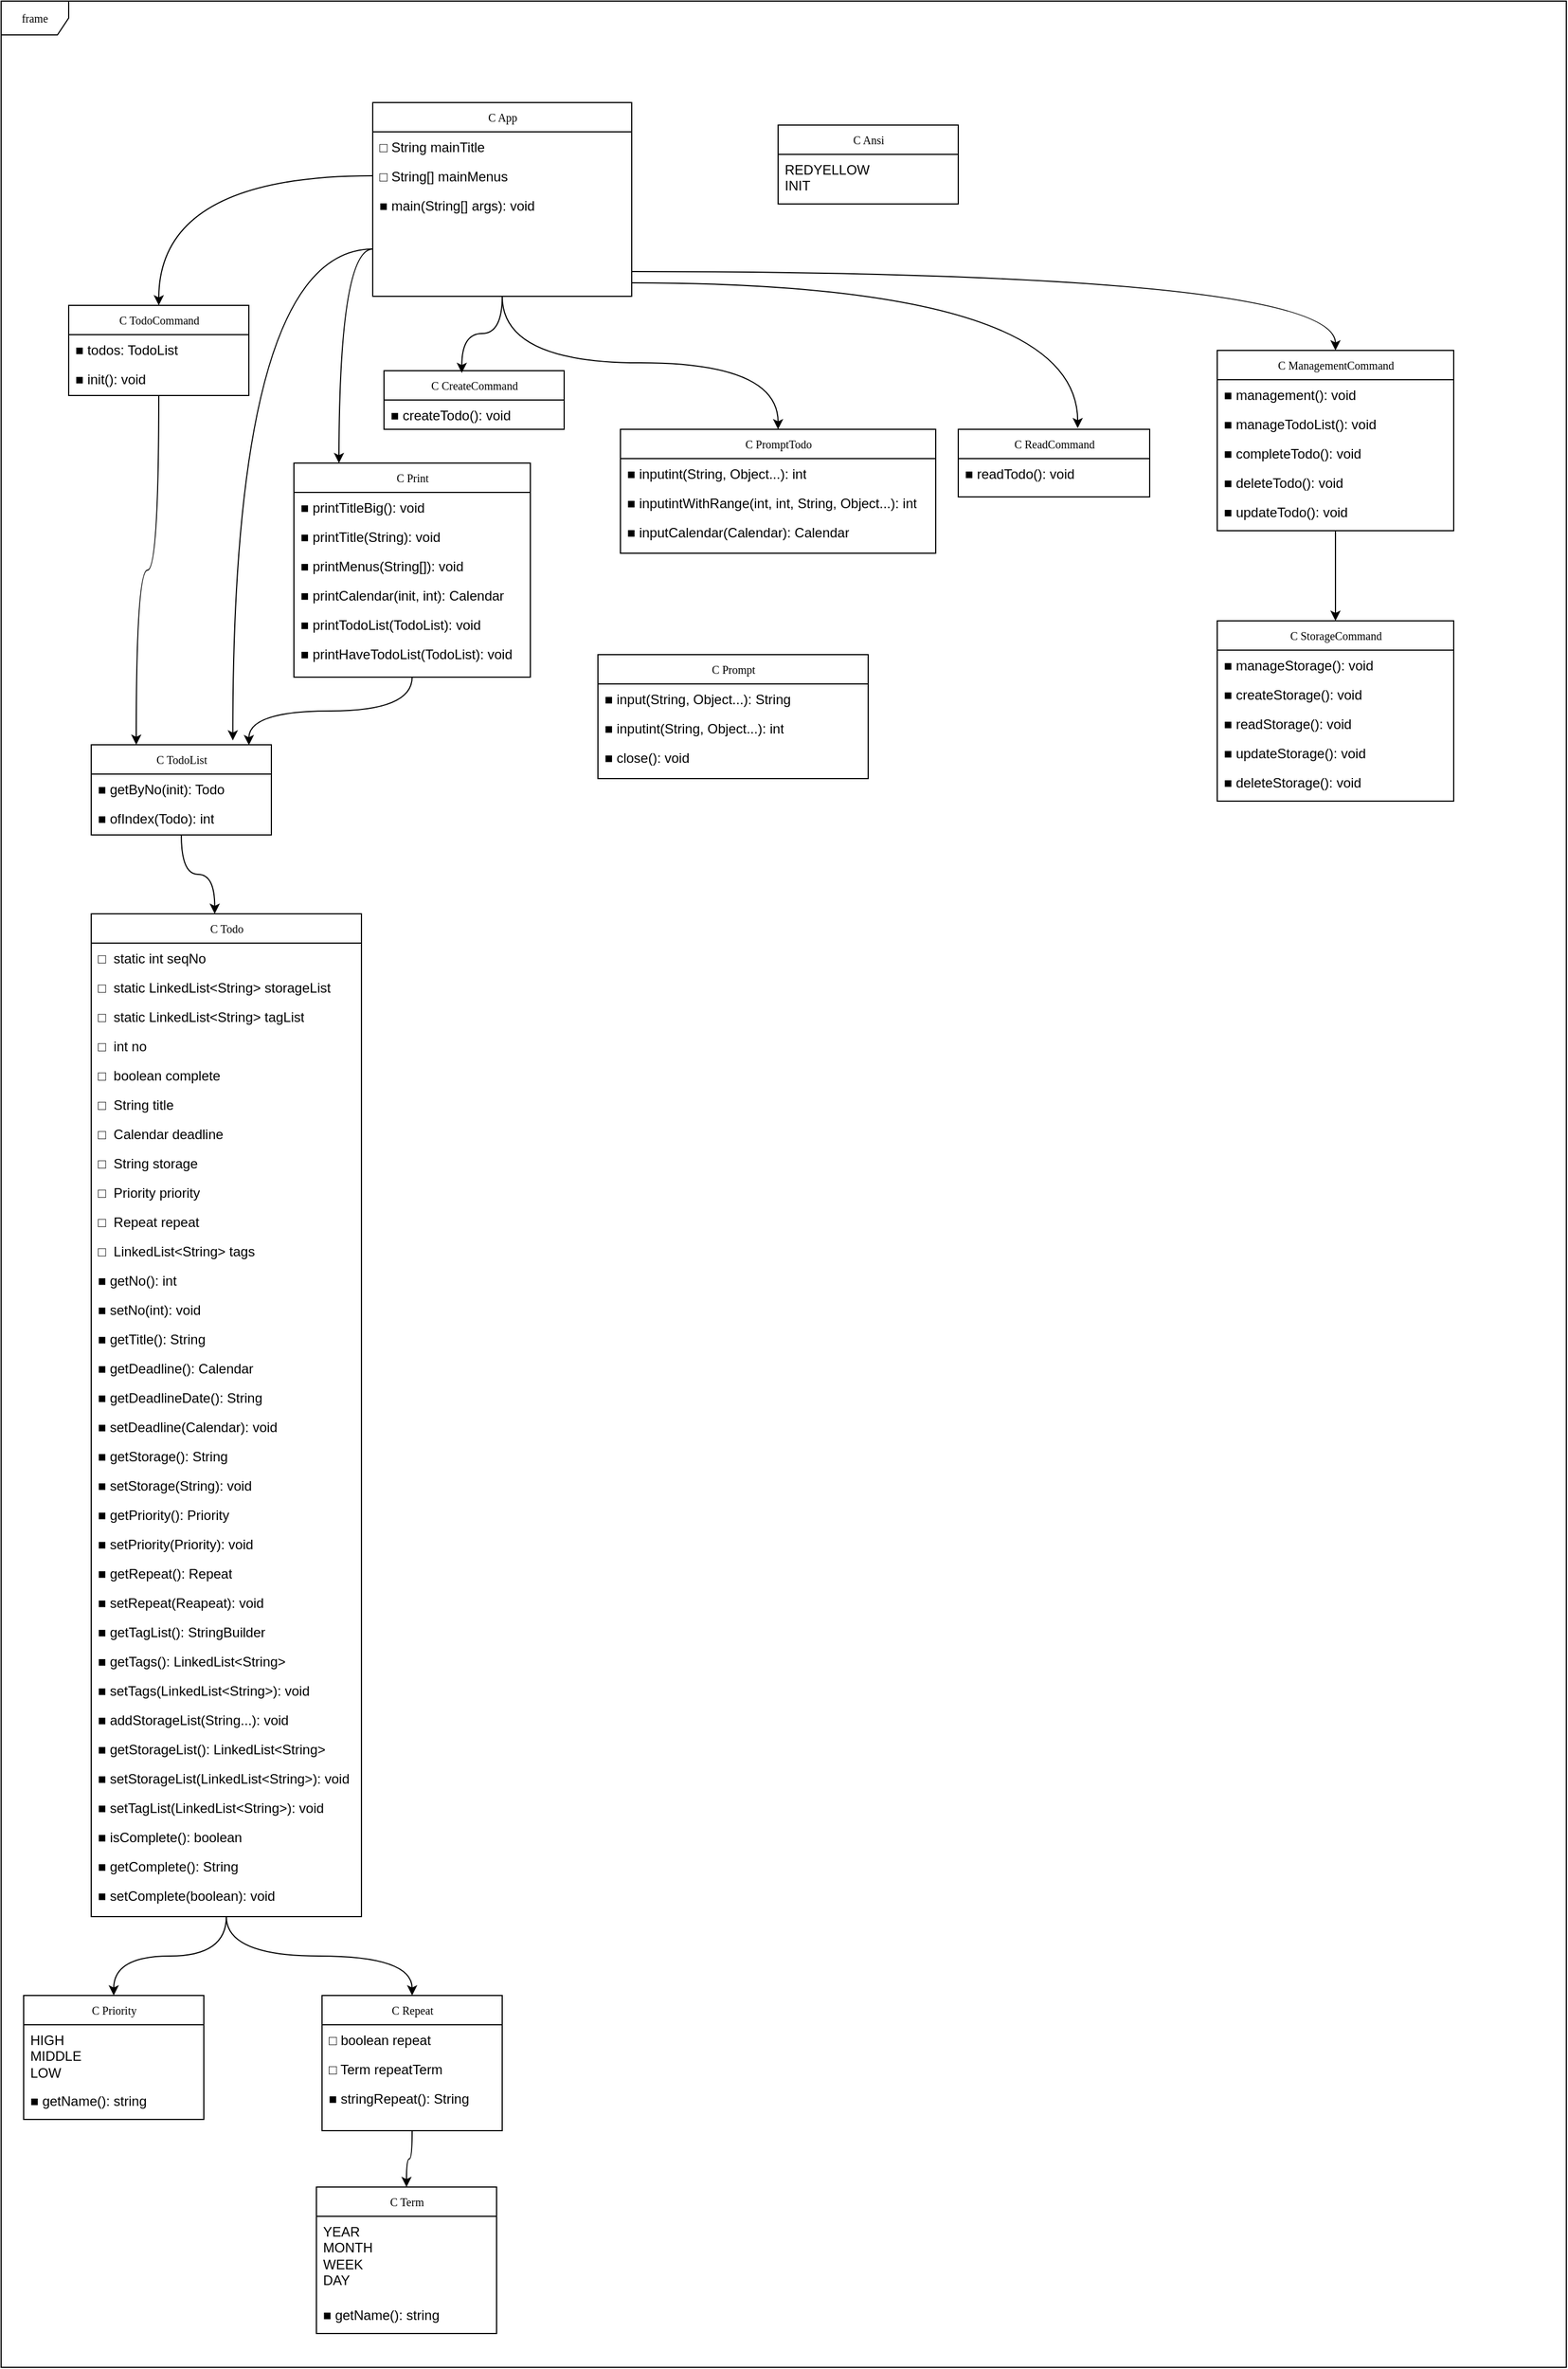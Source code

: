 <mxfile version="24.6.4" type="github">
  <diagram name="Page-1" id="c4acf3e9-155e-7222-9cf6-157b1a14988f">
    <mxGraphModel dx="2049" dy="2203" grid="1" gridSize="10" guides="1" tooltips="1" connect="1" arrows="1" fold="1" page="1" pageScale="1" pageWidth="850" pageHeight="1100" background="none" math="0" shadow="0">
      <root>
        <mxCell id="0" />
        <mxCell id="1" parent="0" />
        <mxCell id="17acba5748e5396b-1" value="frame" style="shape=umlFrame;whiteSpace=wrap;html=1;rounded=0;shadow=0;comic=0;labelBackgroundColor=none;strokeWidth=1;fontFamily=Verdana;fontSize=10;align=center;" parent="1" vertex="1">
          <mxGeometry x="20" y="-110" width="1390" height="2100" as="geometry" />
        </mxCell>
        <mxCell id="7uaOXelVTDBN9SiJfYuH-108" style="edgeStyle=orthogonalEdgeStyle;rounded=0;orthogonalLoop=1;jettySize=auto;html=1;exitX=0.5;exitY=1;exitDx=0;exitDy=0;curved=1;" edge="1" parent="1" source="17acba5748e5396b-20" target="7uaOXelVTDBN9SiJfYuH-80">
          <mxGeometry relative="1" as="geometry" />
        </mxCell>
        <mxCell id="7uaOXelVTDBN9SiJfYuH-110" style="edgeStyle=orthogonalEdgeStyle;rounded=0;orthogonalLoop=1;jettySize=auto;html=1;curved=1;" edge="1" parent="1" target="7uaOXelVTDBN9SiJfYuH-93">
          <mxGeometry relative="1" as="geometry">
            <mxPoint x="580" y="130" as="sourcePoint" />
          </mxGeometry>
        </mxCell>
        <mxCell id="17acba5748e5396b-20" value="C App" style="swimlane;html=1;fontStyle=0;childLayout=stackLayout;horizontal=1;startSize=26;fillColor=none;horizontalStack=0;resizeParent=1;resizeLast=0;collapsible=1;marginBottom=0;swimlaneFillColor=#ffffff;rounded=0;shadow=0;comic=0;labelBackgroundColor=none;strokeWidth=1;fontFamily=Verdana;fontSize=10;align=center;" parent="1" vertex="1">
          <mxGeometry x="350" y="-20" width="230" height="172" as="geometry" />
        </mxCell>
        <mxCell id="17acba5748e5396b-21" value="□ String mainTitle" style="text;html=1;strokeColor=none;fillColor=none;align=left;verticalAlign=top;spacingLeft=4;spacingRight=4;whiteSpace=wrap;overflow=hidden;rotatable=0;points=[[0,0.5],[1,0.5]];portConstraint=eastwest;" parent="17acba5748e5396b-20" vertex="1">
          <mxGeometry y="26" width="230" height="26" as="geometry" />
        </mxCell>
        <mxCell id="17acba5748e5396b-24" value="□ String[] mainMenus" style="text;html=1;strokeColor=none;fillColor=none;align=left;verticalAlign=top;spacingLeft=4;spacingRight=4;whiteSpace=wrap;overflow=hidden;rotatable=0;points=[[0,0.5],[1,0.5]];portConstraint=eastwest;" parent="17acba5748e5396b-20" vertex="1">
          <mxGeometry y="52" width="230" height="26" as="geometry" />
        </mxCell>
        <mxCell id="17acba5748e5396b-26" value="■ main(String[] args): void" style="text;html=1;strokeColor=none;fillColor=none;align=left;verticalAlign=top;spacingLeft=4;spacingRight=4;whiteSpace=wrap;overflow=hidden;rotatable=0;points=[[0,0.5],[1,0.5]];portConstraint=eastwest;" parent="17acba5748e5396b-20" vertex="1">
          <mxGeometry y="78" width="230" height="26" as="geometry" />
        </mxCell>
        <mxCell id="17acba5748e5396b-30" value="C Ansi" style="swimlane;html=1;fontStyle=0;childLayout=stackLayout;horizontal=1;startSize=26;fillColor=none;horizontalStack=0;resizeParent=1;resizeLast=0;collapsible=1;marginBottom=0;swimlaneFillColor=#ffffff;rounded=0;shadow=0;comic=0;labelBackgroundColor=none;strokeWidth=1;fontFamily=Verdana;fontSize=10;align=center;" parent="1" vertex="1">
          <mxGeometry x="710" width="160" height="70" as="geometry" />
        </mxCell>
        <mxCell id="17acba5748e5396b-31" value="REDYELLOW&lt;div&gt;INIT&lt;/div&gt;" style="text;html=1;strokeColor=none;fillColor=none;align=left;verticalAlign=top;spacingLeft=4;spacingRight=4;whiteSpace=wrap;overflow=hidden;rotatable=0;points=[[0,0.5],[1,0.5]];portConstraint=eastwest;" parent="17acba5748e5396b-30" vertex="1">
          <mxGeometry y="26" width="160" height="44" as="geometry" />
        </mxCell>
        <mxCell id="7uaOXelVTDBN9SiJfYuH-26" style="edgeStyle=orthogonalEdgeStyle;rounded=0;orthogonalLoop=1;jettySize=auto;html=1;entryX=0.25;entryY=0;entryDx=0;entryDy=0;curved=1;" edge="1" parent="1" source="7uaOXelVTDBN9SiJfYuH-6" target="7uaOXelVTDBN9SiJfYuH-23">
          <mxGeometry relative="1" as="geometry" />
        </mxCell>
        <mxCell id="7uaOXelVTDBN9SiJfYuH-6" value="C TodoCommand" style="swimlane;html=1;fontStyle=0;childLayout=stackLayout;horizontal=1;startSize=26;fillColor=none;horizontalStack=0;resizeParent=1;resizeLast=0;collapsible=1;marginBottom=0;swimlaneFillColor=#ffffff;rounded=0;shadow=0;comic=0;labelBackgroundColor=none;strokeWidth=1;fontFamily=Verdana;fontSize=10;align=center;" vertex="1" parent="1">
          <mxGeometry x="80" y="160" width="160" height="80" as="geometry" />
        </mxCell>
        <mxCell id="7uaOXelVTDBN9SiJfYuH-28" style="edgeStyle=orthogonalEdgeStyle;rounded=0;orthogonalLoop=1;jettySize=auto;html=1;entryX=0.786;entryY=-0.048;entryDx=0;entryDy=0;entryPerimeter=0;curved=1;" edge="1" parent="7uaOXelVTDBN9SiJfYuH-6" target="7uaOXelVTDBN9SiJfYuH-23">
          <mxGeometry relative="1" as="geometry">
            <mxPoint x="270" y="-50" as="sourcePoint" />
            <mxPoint x="83.36" y="398.36" as="targetPoint" />
          </mxGeometry>
        </mxCell>
        <mxCell id="7uaOXelVTDBN9SiJfYuH-7" value="■ todos: TodoList" style="text;html=1;strokeColor=none;fillColor=none;align=left;verticalAlign=top;spacingLeft=4;spacingRight=4;whiteSpace=wrap;overflow=hidden;rotatable=0;points=[[0,0.5],[1,0.5]];portConstraint=eastwest;" vertex="1" parent="7uaOXelVTDBN9SiJfYuH-6">
          <mxGeometry y="26" width="160" height="26" as="geometry" />
        </mxCell>
        <mxCell id="7uaOXelVTDBN9SiJfYuH-9" value="■ init(): void" style="text;html=1;strokeColor=none;fillColor=none;align=left;verticalAlign=top;spacingLeft=4;spacingRight=4;whiteSpace=wrap;overflow=hidden;rotatable=0;points=[[0,0.5],[1,0.5]];portConstraint=eastwest;" vertex="1" parent="7uaOXelVTDBN9SiJfYuH-6">
          <mxGeometry y="52" width="160" height="26" as="geometry" />
        </mxCell>
        <mxCell id="7uaOXelVTDBN9SiJfYuH-10" style="edgeStyle=orthogonalEdgeStyle;rounded=0;orthogonalLoop=1;jettySize=auto;html=1;exitX=0;exitY=0.5;exitDx=0;exitDy=0;curved=1;" edge="1" parent="1" source="17acba5748e5396b-24" target="7uaOXelVTDBN9SiJfYuH-6">
          <mxGeometry relative="1" as="geometry" />
        </mxCell>
        <mxCell id="7uaOXelVTDBN9SiJfYuH-27" style="edgeStyle=orthogonalEdgeStyle;rounded=0;orthogonalLoop=1;jettySize=auto;html=1;entryX=0.875;entryY=0.004;entryDx=0;entryDy=0;exitX=0.5;exitY=1;exitDx=0;exitDy=0;curved=1;entryPerimeter=0;" edge="1" parent="1" source="7uaOXelVTDBN9SiJfYuH-11" target="7uaOXelVTDBN9SiJfYuH-23">
          <mxGeometry relative="1" as="geometry" />
        </mxCell>
        <mxCell id="7uaOXelVTDBN9SiJfYuH-11" value="C Print" style="swimlane;html=1;fontStyle=0;childLayout=stackLayout;horizontal=1;startSize=26;fillColor=none;horizontalStack=0;resizeParent=1;resizeLast=0;collapsible=1;marginBottom=0;swimlaneFillColor=#ffffff;rounded=0;shadow=0;comic=0;labelBackgroundColor=none;strokeWidth=1;fontFamily=Verdana;fontSize=10;align=center;" vertex="1" parent="1">
          <mxGeometry x="280" y="300" width="210" height="190" as="geometry" />
        </mxCell>
        <mxCell id="7uaOXelVTDBN9SiJfYuH-12" value="■ printTitleBig(): void" style="text;html=1;strokeColor=none;fillColor=none;align=left;verticalAlign=top;spacingLeft=4;spacingRight=4;whiteSpace=wrap;overflow=hidden;rotatable=0;points=[[0,0.5],[1,0.5]];portConstraint=eastwest;" vertex="1" parent="7uaOXelVTDBN9SiJfYuH-11">
          <mxGeometry y="26" width="210" height="26" as="geometry" />
        </mxCell>
        <mxCell id="7uaOXelVTDBN9SiJfYuH-15" value="■ printTitle(String): void" style="text;html=1;strokeColor=none;fillColor=none;align=left;verticalAlign=top;spacingLeft=4;spacingRight=4;whiteSpace=wrap;overflow=hidden;rotatable=0;points=[[0,0.5],[1,0.5]];portConstraint=eastwest;" vertex="1" parent="7uaOXelVTDBN9SiJfYuH-11">
          <mxGeometry y="52" width="210" height="26" as="geometry" />
        </mxCell>
        <mxCell id="7uaOXelVTDBN9SiJfYuH-16" value="■ printMenus(String[]): void" style="text;html=1;strokeColor=none;fillColor=none;align=left;verticalAlign=top;spacingLeft=4;spacingRight=4;whiteSpace=wrap;overflow=hidden;rotatable=0;points=[[0,0.5],[1,0.5]];portConstraint=eastwest;" vertex="1" parent="7uaOXelVTDBN9SiJfYuH-11">
          <mxGeometry y="78" width="210" height="26" as="geometry" />
        </mxCell>
        <mxCell id="7uaOXelVTDBN9SiJfYuH-17" value="■ printCalendar(init, int): Calendar" style="text;html=1;strokeColor=none;fillColor=none;align=left;verticalAlign=top;spacingLeft=4;spacingRight=4;whiteSpace=wrap;overflow=hidden;rotatable=0;points=[[0,0.5],[1,0.5]];portConstraint=eastwest;" vertex="1" parent="7uaOXelVTDBN9SiJfYuH-11">
          <mxGeometry y="104" width="210" height="26" as="geometry" />
        </mxCell>
        <mxCell id="7uaOXelVTDBN9SiJfYuH-18" value="■ printTodoList(TodoList): void" style="text;html=1;strokeColor=none;fillColor=none;align=left;verticalAlign=top;spacingLeft=4;spacingRight=4;whiteSpace=wrap;overflow=hidden;rotatable=0;points=[[0,0.5],[1,0.5]];portConstraint=eastwest;" vertex="1" parent="7uaOXelVTDBN9SiJfYuH-11">
          <mxGeometry y="130" width="210" height="26" as="geometry" />
        </mxCell>
        <mxCell id="7uaOXelVTDBN9SiJfYuH-13" value="■ printHaveTodoList(TodoList): void" style="text;html=1;strokeColor=none;fillColor=none;align=left;verticalAlign=top;spacingLeft=4;spacingRight=4;whiteSpace=wrap;overflow=hidden;rotatable=0;points=[[0,0.5],[1,0.5]];portConstraint=eastwest;" vertex="1" parent="7uaOXelVTDBN9SiJfYuH-11">
          <mxGeometry y="156" width="210" height="24" as="geometry" />
        </mxCell>
        <mxCell id="7uaOXelVTDBN9SiJfYuH-14" style="edgeStyle=orthogonalEdgeStyle;rounded=0;orthogonalLoop=1;jettySize=auto;html=1;curved=1;" edge="1" parent="1">
          <mxGeometry relative="1" as="geometry">
            <mxPoint x="350" y="110" as="sourcePoint" />
            <mxPoint x="320" y="300" as="targetPoint" />
          </mxGeometry>
        </mxCell>
        <mxCell id="7uaOXelVTDBN9SiJfYuH-19" value="C CreateCommand" style="swimlane;html=1;fontStyle=0;childLayout=stackLayout;horizontal=1;startSize=26;fillColor=none;horizontalStack=0;resizeParent=1;resizeLast=0;collapsible=1;marginBottom=0;swimlaneFillColor=#ffffff;rounded=0;shadow=0;comic=0;labelBackgroundColor=none;strokeWidth=1;fontFamily=Verdana;fontSize=10;align=center;" vertex="1" parent="1">
          <mxGeometry x="360" y="218" width="160" height="52" as="geometry" />
        </mxCell>
        <mxCell id="7uaOXelVTDBN9SiJfYuH-20" value="■ createTodo(): void" style="text;html=1;strokeColor=none;fillColor=none;align=left;verticalAlign=top;spacingLeft=4;spacingRight=4;whiteSpace=wrap;overflow=hidden;rotatable=0;points=[[0,0.5],[1,0.5]];portConstraint=eastwest;" vertex="1" parent="7uaOXelVTDBN9SiJfYuH-19">
          <mxGeometry y="26" width="160" height="26" as="geometry" />
        </mxCell>
        <mxCell id="7uaOXelVTDBN9SiJfYuH-22" style="edgeStyle=orthogonalEdgeStyle;rounded=0;orthogonalLoop=1;jettySize=auto;html=1;entryX=0.432;entryY=0.038;entryDx=0;entryDy=0;entryPerimeter=0;curved=1;" edge="1" parent="1" source="17acba5748e5396b-20" target="7uaOXelVTDBN9SiJfYuH-19">
          <mxGeometry relative="1" as="geometry" />
        </mxCell>
        <mxCell id="7uaOXelVTDBN9SiJfYuH-23" value="C TodoList" style="swimlane;html=1;fontStyle=0;childLayout=stackLayout;horizontal=1;startSize=26;fillColor=none;horizontalStack=0;resizeParent=1;resizeLast=0;collapsible=1;marginBottom=0;swimlaneFillColor=#ffffff;rounded=0;shadow=0;comic=0;labelBackgroundColor=none;strokeWidth=1;fontFamily=Verdana;fontSize=10;align=center;" vertex="1" parent="1">
          <mxGeometry x="100" y="550" width="160" height="80" as="geometry" />
        </mxCell>
        <mxCell id="7uaOXelVTDBN9SiJfYuH-24" value="■ getByNo(init): Todo" style="text;html=1;strokeColor=none;fillColor=none;align=left;verticalAlign=top;spacingLeft=4;spacingRight=4;whiteSpace=wrap;overflow=hidden;rotatable=0;points=[[0,0.5],[1,0.5]];portConstraint=eastwest;" vertex="1" parent="7uaOXelVTDBN9SiJfYuH-23">
          <mxGeometry y="26" width="160" height="26" as="geometry" />
        </mxCell>
        <mxCell id="7uaOXelVTDBN9SiJfYuH-25" value="■ ofIndex(Todo): int" style="text;html=1;strokeColor=none;fillColor=none;align=left;verticalAlign=top;spacingLeft=4;spacingRight=4;whiteSpace=wrap;overflow=hidden;rotatable=0;points=[[0,0.5],[1,0.5]];portConstraint=eastwest;" vertex="1" parent="7uaOXelVTDBN9SiJfYuH-23">
          <mxGeometry y="52" width="160" height="26" as="geometry" />
        </mxCell>
        <mxCell id="7uaOXelVTDBN9SiJfYuH-77" style="edgeStyle=orthogonalEdgeStyle;rounded=0;orthogonalLoop=1;jettySize=auto;html=1;curved=1;" edge="1" parent="1" source="7uaOXelVTDBN9SiJfYuH-30" target="7uaOXelVTDBN9SiJfYuH-66">
          <mxGeometry relative="1" as="geometry" />
        </mxCell>
        <mxCell id="7uaOXelVTDBN9SiJfYuH-78" style="edgeStyle=orthogonalEdgeStyle;rounded=0;orthogonalLoop=1;jettySize=auto;html=1;exitX=0.5;exitY=1;exitDx=0;exitDy=0;entryX=0.5;entryY=0;entryDx=0;entryDy=0;curved=1;" edge="1" parent="1" source="7uaOXelVTDBN9SiJfYuH-30" target="7uaOXelVTDBN9SiJfYuH-69">
          <mxGeometry relative="1" as="geometry" />
        </mxCell>
        <mxCell id="7uaOXelVTDBN9SiJfYuH-30" value="C Todo" style="swimlane;html=1;fontStyle=0;childLayout=stackLayout;horizontal=1;startSize=26;fillColor=none;horizontalStack=0;resizeParent=1;resizeLast=0;collapsible=1;marginBottom=0;swimlaneFillColor=#ffffff;rounded=0;shadow=0;comic=0;labelBackgroundColor=none;strokeWidth=1;fontFamily=Verdana;fontSize=10;align=center;" vertex="1" parent="1">
          <mxGeometry x="100" y="700" width="240" height="890" as="geometry" />
        </mxCell>
        <mxCell id="7uaOXelVTDBN9SiJfYuH-31" value="&lt;font&gt;□&amp;nbsp; static int seqNo&lt;/font&gt;" style="text;html=1;strokeColor=none;fillColor=none;align=left;verticalAlign=top;spacingLeft=4;spacingRight=4;whiteSpace=wrap;overflow=hidden;rotatable=0;points=[[0,0.5],[1,0.5]];portConstraint=eastwest;fontColor=#000000;" vertex="1" parent="7uaOXelVTDBN9SiJfYuH-30">
          <mxGeometry y="26" width="240" height="26" as="geometry" />
        </mxCell>
        <mxCell id="7uaOXelVTDBN9SiJfYuH-56" value="&lt;font&gt;□&amp;nbsp; static LinkedList&amp;lt;String&amp;gt; storageList&lt;/font&gt;" style="text;html=1;strokeColor=none;fillColor=none;align=left;verticalAlign=top;spacingLeft=4;spacingRight=4;whiteSpace=wrap;overflow=hidden;rotatable=0;points=[[0,0.5],[1,0.5]];portConstraint=eastwest;fontColor=#000000;" vertex="1" parent="7uaOXelVTDBN9SiJfYuH-30">
          <mxGeometry y="52" width="240" height="26" as="geometry" />
        </mxCell>
        <mxCell id="7uaOXelVTDBN9SiJfYuH-57" value="&lt;font&gt;□&amp;nbsp; static LinkedList&amp;lt;String&amp;gt; tagList&lt;/font&gt;" style="text;html=1;strokeColor=none;fillColor=none;align=left;verticalAlign=top;spacingLeft=4;spacingRight=4;whiteSpace=wrap;overflow=hidden;rotatable=0;points=[[0,0.5],[1,0.5]];portConstraint=eastwest;fontColor=#000000;" vertex="1" parent="7uaOXelVTDBN9SiJfYuH-30">
          <mxGeometry y="78" width="240" height="26" as="geometry" />
        </mxCell>
        <mxCell id="7uaOXelVTDBN9SiJfYuH-58" value="&lt;font&gt;□&amp;nbsp; int no&lt;/font&gt;" style="text;html=1;strokeColor=none;fillColor=none;align=left;verticalAlign=top;spacingLeft=4;spacingRight=4;whiteSpace=wrap;overflow=hidden;rotatable=0;points=[[0,0.5],[1,0.5]];portConstraint=eastwest;fontColor=#000000;" vertex="1" parent="7uaOXelVTDBN9SiJfYuH-30">
          <mxGeometry y="104" width="240" height="26" as="geometry" />
        </mxCell>
        <mxCell id="7uaOXelVTDBN9SiJfYuH-59" value="&lt;font&gt;□&amp;nbsp; boolean complete&lt;/font&gt;" style="text;html=1;strokeColor=none;fillColor=none;align=left;verticalAlign=top;spacingLeft=4;spacingRight=4;whiteSpace=wrap;overflow=hidden;rotatable=0;points=[[0,0.5],[1,0.5]];portConstraint=eastwest;fontColor=#000000;" vertex="1" parent="7uaOXelVTDBN9SiJfYuH-30">
          <mxGeometry y="130" width="240" height="26" as="geometry" />
        </mxCell>
        <mxCell id="7uaOXelVTDBN9SiJfYuH-60" value="&lt;font&gt;□&amp;nbsp; String title&lt;/font&gt;" style="text;html=1;strokeColor=none;fillColor=none;align=left;verticalAlign=top;spacingLeft=4;spacingRight=4;whiteSpace=wrap;overflow=hidden;rotatable=0;points=[[0,0.5],[1,0.5]];portConstraint=eastwest;fontColor=#000000;" vertex="1" parent="7uaOXelVTDBN9SiJfYuH-30">
          <mxGeometry y="156" width="240" height="26" as="geometry" />
        </mxCell>
        <mxCell id="7uaOXelVTDBN9SiJfYuH-61" value="&lt;font&gt;□&amp;nbsp; Calendar deadline&lt;/font&gt;" style="text;html=1;strokeColor=none;fillColor=none;align=left;verticalAlign=top;spacingLeft=4;spacingRight=4;whiteSpace=wrap;overflow=hidden;rotatable=0;points=[[0,0.5],[1,0.5]];portConstraint=eastwest;fontColor=#000000;" vertex="1" parent="7uaOXelVTDBN9SiJfYuH-30">
          <mxGeometry y="182" width="240" height="26" as="geometry" />
        </mxCell>
        <mxCell id="7uaOXelVTDBN9SiJfYuH-62" value="&lt;font&gt;□&amp;nbsp; String storage&lt;/font&gt;" style="text;html=1;strokeColor=none;fillColor=none;align=left;verticalAlign=top;spacingLeft=4;spacingRight=4;whiteSpace=wrap;overflow=hidden;rotatable=0;points=[[0,0.5],[1,0.5]];portConstraint=eastwest;fontColor=#000000;" vertex="1" parent="7uaOXelVTDBN9SiJfYuH-30">
          <mxGeometry y="208" width="240" height="26" as="geometry" />
        </mxCell>
        <mxCell id="7uaOXelVTDBN9SiJfYuH-63" value="&lt;font&gt;□&amp;nbsp; Priority priority&lt;/font&gt;" style="text;html=1;strokeColor=none;fillColor=none;align=left;verticalAlign=top;spacingLeft=4;spacingRight=4;whiteSpace=wrap;overflow=hidden;rotatable=0;points=[[0,0.5],[1,0.5]];portConstraint=eastwest;fontColor=#000000;" vertex="1" parent="7uaOXelVTDBN9SiJfYuH-30">
          <mxGeometry y="234" width="240" height="26" as="geometry" />
        </mxCell>
        <mxCell id="7uaOXelVTDBN9SiJfYuH-64" value="&lt;font&gt;□&amp;nbsp; Repeat repeat&lt;/font&gt;" style="text;html=1;strokeColor=none;fillColor=none;align=left;verticalAlign=top;spacingLeft=4;spacingRight=4;whiteSpace=wrap;overflow=hidden;rotatable=0;points=[[0,0.5],[1,0.5]];portConstraint=eastwest;fontColor=#000000;" vertex="1" parent="7uaOXelVTDBN9SiJfYuH-30">
          <mxGeometry y="260" width="240" height="26" as="geometry" />
        </mxCell>
        <mxCell id="7uaOXelVTDBN9SiJfYuH-65" value="&lt;font&gt;□&amp;nbsp; LinkedList&amp;lt;String&amp;gt; tags&lt;/font&gt;" style="text;html=1;strokeColor=none;fillColor=none;align=left;verticalAlign=top;spacingLeft=4;spacingRight=4;whiteSpace=wrap;overflow=hidden;rotatable=0;points=[[0,0.5],[1,0.5]];portConstraint=eastwest;fontColor=#000000;" vertex="1" parent="7uaOXelVTDBN9SiJfYuH-30">
          <mxGeometry y="286" width="240" height="26" as="geometry" />
        </mxCell>
        <mxCell id="7uaOXelVTDBN9SiJfYuH-34" value="■ getNo(): int" style="text;html=1;strokeColor=none;fillColor=none;align=left;verticalAlign=top;spacingLeft=4;spacingRight=4;whiteSpace=wrap;overflow=hidden;rotatable=0;points=[[0,0.5],[1,0.5]];portConstraint=eastwest;" vertex="1" parent="7uaOXelVTDBN9SiJfYuH-30">
          <mxGeometry y="312" width="240" height="26" as="geometry" />
        </mxCell>
        <mxCell id="7uaOXelVTDBN9SiJfYuH-33" value="■ setNo(int): void" style="text;html=1;strokeColor=none;fillColor=none;align=left;verticalAlign=top;spacingLeft=4;spacingRight=4;whiteSpace=wrap;overflow=hidden;rotatable=0;points=[[0,0.5],[1,0.5]];portConstraint=eastwest;" vertex="1" parent="7uaOXelVTDBN9SiJfYuH-30">
          <mxGeometry y="338" width="240" height="26" as="geometry" />
        </mxCell>
        <mxCell id="7uaOXelVTDBN9SiJfYuH-35" value="■ getTitle(): String" style="text;html=1;strokeColor=none;fillColor=none;align=left;verticalAlign=top;spacingLeft=4;spacingRight=4;whiteSpace=wrap;overflow=hidden;rotatable=0;points=[[0,0.5],[1,0.5]];portConstraint=eastwest;" vertex="1" parent="7uaOXelVTDBN9SiJfYuH-30">
          <mxGeometry y="364" width="240" height="26" as="geometry" />
        </mxCell>
        <mxCell id="7uaOXelVTDBN9SiJfYuH-36" value="■ getDeadline(): Calendar" style="text;html=1;strokeColor=none;fillColor=none;align=left;verticalAlign=top;spacingLeft=4;spacingRight=4;whiteSpace=wrap;overflow=hidden;rotatable=0;points=[[0,0.5],[1,0.5]];portConstraint=eastwest;" vertex="1" parent="7uaOXelVTDBN9SiJfYuH-30">
          <mxGeometry y="390" width="240" height="26" as="geometry" />
        </mxCell>
        <mxCell id="7uaOXelVTDBN9SiJfYuH-37" value="■ getDeadlineDate(): String" style="text;html=1;strokeColor=none;fillColor=none;align=left;verticalAlign=top;spacingLeft=4;spacingRight=4;whiteSpace=wrap;overflow=hidden;rotatable=0;points=[[0,0.5],[1,0.5]];portConstraint=eastwest;" vertex="1" parent="7uaOXelVTDBN9SiJfYuH-30">
          <mxGeometry y="416" width="240" height="26" as="geometry" />
        </mxCell>
        <mxCell id="7uaOXelVTDBN9SiJfYuH-38" value="■ setDeadline(Calendar): void" style="text;html=1;strokeColor=none;fillColor=none;align=left;verticalAlign=top;spacingLeft=4;spacingRight=4;whiteSpace=wrap;overflow=hidden;rotatable=0;points=[[0,0.5],[1,0.5]];portConstraint=eastwest;" vertex="1" parent="7uaOXelVTDBN9SiJfYuH-30">
          <mxGeometry y="442" width="240" height="26" as="geometry" />
        </mxCell>
        <mxCell id="7uaOXelVTDBN9SiJfYuH-39" value="■ getStorage(): String" style="text;html=1;strokeColor=none;fillColor=none;align=left;verticalAlign=top;spacingLeft=4;spacingRight=4;whiteSpace=wrap;overflow=hidden;rotatable=0;points=[[0,0.5],[1,0.5]];portConstraint=eastwest;" vertex="1" parent="7uaOXelVTDBN9SiJfYuH-30">
          <mxGeometry y="468" width="240" height="26" as="geometry" />
        </mxCell>
        <mxCell id="7uaOXelVTDBN9SiJfYuH-40" value="■ setStorage(String): void" style="text;html=1;strokeColor=none;fillColor=none;align=left;verticalAlign=top;spacingLeft=4;spacingRight=4;whiteSpace=wrap;overflow=hidden;rotatable=0;points=[[0,0.5],[1,0.5]];portConstraint=eastwest;" vertex="1" parent="7uaOXelVTDBN9SiJfYuH-30">
          <mxGeometry y="494" width="240" height="26" as="geometry" />
        </mxCell>
        <mxCell id="7uaOXelVTDBN9SiJfYuH-41" value="■ getPriority(): Priority" style="text;html=1;strokeColor=none;fillColor=none;align=left;verticalAlign=top;spacingLeft=4;spacingRight=4;whiteSpace=wrap;overflow=hidden;rotatable=0;points=[[0,0.5],[1,0.5]];portConstraint=eastwest;" vertex="1" parent="7uaOXelVTDBN9SiJfYuH-30">
          <mxGeometry y="520" width="240" height="26" as="geometry" />
        </mxCell>
        <mxCell id="7uaOXelVTDBN9SiJfYuH-42" value="■ setPriority(Priority): void" style="text;html=1;strokeColor=none;fillColor=none;align=left;verticalAlign=top;spacingLeft=4;spacingRight=4;whiteSpace=wrap;overflow=hidden;rotatable=0;points=[[0,0.5],[1,0.5]];portConstraint=eastwest;" vertex="1" parent="7uaOXelVTDBN9SiJfYuH-30">
          <mxGeometry y="546" width="240" height="26" as="geometry" />
        </mxCell>
        <mxCell id="7uaOXelVTDBN9SiJfYuH-43" value="■ getRepeat(): Repeat" style="text;html=1;strokeColor=none;fillColor=none;align=left;verticalAlign=top;spacingLeft=4;spacingRight=4;whiteSpace=wrap;overflow=hidden;rotatable=0;points=[[0,0.5],[1,0.5]];portConstraint=eastwest;" vertex="1" parent="7uaOXelVTDBN9SiJfYuH-30">
          <mxGeometry y="572" width="240" height="26" as="geometry" />
        </mxCell>
        <mxCell id="7uaOXelVTDBN9SiJfYuH-44" value="■ setRepeat(Reapeat): void" style="text;html=1;strokeColor=none;fillColor=none;align=left;verticalAlign=top;spacingLeft=4;spacingRight=4;whiteSpace=wrap;overflow=hidden;rotatable=0;points=[[0,0.5],[1,0.5]];portConstraint=eastwest;" vertex="1" parent="7uaOXelVTDBN9SiJfYuH-30">
          <mxGeometry y="598" width="240" height="26" as="geometry" />
        </mxCell>
        <mxCell id="7uaOXelVTDBN9SiJfYuH-45" value="■ getTagList(): StringBuilder" style="text;html=1;strokeColor=none;fillColor=none;align=left;verticalAlign=top;spacingLeft=4;spacingRight=4;whiteSpace=wrap;overflow=hidden;rotatable=0;points=[[0,0.5],[1,0.5]];portConstraint=eastwest;" vertex="1" parent="7uaOXelVTDBN9SiJfYuH-30">
          <mxGeometry y="624" width="240" height="26" as="geometry" />
        </mxCell>
        <mxCell id="7uaOXelVTDBN9SiJfYuH-47" value="■ getTags(): LinkedList&amp;lt;String&amp;gt;" style="text;html=1;strokeColor=none;fillColor=none;align=left;verticalAlign=top;spacingLeft=4;spacingRight=4;whiteSpace=wrap;overflow=hidden;rotatable=0;points=[[0,0.5],[1,0.5]];portConstraint=eastwest;" vertex="1" parent="7uaOXelVTDBN9SiJfYuH-30">
          <mxGeometry y="650" width="240" height="26" as="geometry" />
        </mxCell>
        <mxCell id="7uaOXelVTDBN9SiJfYuH-46" value="■ setTags(LinkedList&amp;lt;String&amp;gt;): void" style="text;html=1;strokeColor=none;fillColor=none;align=left;verticalAlign=top;spacingLeft=4;spacingRight=4;whiteSpace=wrap;overflow=hidden;rotatable=0;points=[[0,0.5],[1,0.5]];portConstraint=eastwest;" vertex="1" parent="7uaOXelVTDBN9SiJfYuH-30">
          <mxGeometry y="676" width="240" height="26" as="geometry" />
        </mxCell>
        <mxCell id="7uaOXelVTDBN9SiJfYuH-48" value="■ addStorageList(String...): void" style="text;html=1;strokeColor=none;fillColor=none;align=left;verticalAlign=top;spacingLeft=4;spacingRight=4;whiteSpace=wrap;overflow=hidden;rotatable=0;points=[[0,0.5],[1,0.5]];portConstraint=eastwest;" vertex="1" parent="7uaOXelVTDBN9SiJfYuH-30">
          <mxGeometry y="702" width="240" height="26" as="geometry" />
        </mxCell>
        <mxCell id="7uaOXelVTDBN9SiJfYuH-49" value="■ getStorageList(): LinkedList&amp;lt;String&amp;gt;" style="text;html=1;strokeColor=none;fillColor=none;align=left;verticalAlign=top;spacingLeft=4;spacingRight=4;whiteSpace=wrap;overflow=hidden;rotatable=0;points=[[0,0.5],[1,0.5]];portConstraint=eastwest;" vertex="1" parent="7uaOXelVTDBN9SiJfYuH-30">
          <mxGeometry y="728" width="240" height="26" as="geometry" />
        </mxCell>
        <mxCell id="7uaOXelVTDBN9SiJfYuH-50" value="■ setStorageList(LinkedList&amp;lt;String&amp;gt;): void" style="text;html=1;strokeColor=none;fillColor=none;align=left;verticalAlign=top;spacingLeft=4;spacingRight=4;whiteSpace=wrap;overflow=hidden;rotatable=0;points=[[0,0.5],[1,0.5]];portConstraint=eastwest;" vertex="1" parent="7uaOXelVTDBN9SiJfYuH-30">
          <mxGeometry y="754" width="240" height="26" as="geometry" />
        </mxCell>
        <mxCell id="7uaOXelVTDBN9SiJfYuH-51" value="■ setTagList(LinkedList&amp;lt;String&amp;gt;): void" style="text;html=1;strokeColor=none;fillColor=none;align=left;verticalAlign=top;spacingLeft=4;spacingRight=4;whiteSpace=wrap;overflow=hidden;rotatable=0;points=[[0,0.5],[1,0.5]];portConstraint=eastwest;" vertex="1" parent="7uaOXelVTDBN9SiJfYuH-30">
          <mxGeometry y="780" width="240" height="26" as="geometry" />
        </mxCell>
        <mxCell id="7uaOXelVTDBN9SiJfYuH-52" value="■ isComplete(): boolean" style="text;html=1;strokeColor=none;fillColor=none;align=left;verticalAlign=top;spacingLeft=4;spacingRight=4;whiteSpace=wrap;overflow=hidden;rotatable=0;points=[[0,0.5],[1,0.5]];portConstraint=eastwest;" vertex="1" parent="7uaOXelVTDBN9SiJfYuH-30">
          <mxGeometry y="806" width="240" height="26" as="geometry" />
        </mxCell>
        <mxCell id="7uaOXelVTDBN9SiJfYuH-53" value="■ getComplete(): String" style="text;html=1;strokeColor=none;fillColor=none;align=left;verticalAlign=top;spacingLeft=4;spacingRight=4;whiteSpace=wrap;overflow=hidden;rotatable=0;points=[[0,0.5],[1,0.5]];portConstraint=eastwest;" vertex="1" parent="7uaOXelVTDBN9SiJfYuH-30">
          <mxGeometry y="832" width="240" height="26" as="geometry" />
        </mxCell>
        <mxCell id="7uaOXelVTDBN9SiJfYuH-54" value="■ setComplete(boolean): void" style="text;html=1;strokeColor=none;fillColor=none;align=left;verticalAlign=top;spacingLeft=4;spacingRight=4;whiteSpace=wrap;overflow=hidden;rotatable=0;points=[[0,0.5],[1,0.5]];portConstraint=eastwest;" vertex="1" parent="7uaOXelVTDBN9SiJfYuH-30">
          <mxGeometry y="858" width="240" height="26" as="geometry" />
        </mxCell>
        <mxCell id="7uaOXelVTDBN9SiJfYuH-66" value="C Priority" style="swimlane;html=1;fontStyle=0;childLayout=stackLayout;horizontal=1;startSize=26;fillColor=none;horizontalStack=0;resizeParent=1;resizeLast=0;collapsible=1;marginBottom=0;swimlaneFillColor=#ffffff;rounded=0;shadow=0;comic=0;labelBackgroundColor=none;strokeWidth=1;fontFamily=Verdana;fontSize=10;align=center;" vertex="1" parent="1">
          <mxGeometry x="40" y="1660" width="160" height="110" as="geometry" />
        </mxCell>
        <mxCell id="7uaOXelVTDBN9SiJfYuH-67" value="HIGH&lt;div&gt;MIDDLE&lt;/div&gt;&lt;div&gt;LOW&lt;/div&gt;" style="text;html=1;strokeColor=none;fillColor=none;align=left;verticalAlign=top;spacingLeft=4;spacingRight=4;whiteSpace=wrap;overflow=hidden;rotatable=0;points=[[0,0.5],[1,0.5]];portConstraint=eastwest;" vertex="1" parent="7uaOXelVTDBN9SiJfYuH-66">
          <mxGeometry y="26" width="160" height="54" as="geometry" />
        </mxCell>
        <mxCell id="7uaOXelVTDBN9SiJfYuH-68" value="■ getName(): string" style="text;html=1;strokeColor=none;fillColor=none;align=left;verticalAlign=top;spacingLeft=4;spacingRight=4;whiteSpace=wrap;overflow=hidden;rotatable=0;points=[[0,0.5],[1,0.5]];portConstraint=eastwest;" vertex="1" parent="7uaOXelVTDBN9SiJfYuH-66">
          <mxGeometry y="80" width="160" height="30" as="geometry" />
        </mxCell>
        <mxCell id="7uaOXelVTDBN9SiJfYuH-79" style="edgeStyle=orthogonalEdgeStyle;rounded=0;orthogonalLoop=1;jettySize=auto;html=1;entryX=0.5;entryY=0;entryDx=0;entryDy=0;curved=1;" edge="1" parent="1" source="7uaOXelVTDBN9SiJfYuH-69" target="7uaOXelVTDBN9SiJfYuH-72">
          <mxGeometry relative="1" as="geometry" />
        </mxCell>
        <mxCell id="7uaOXelVTDBN9SiJfYuH-69" value="C Repeat" style="swimlane;html=1;fontStyle=0;childLayout=stackLayout;horizontal=1;startSize=26;fillColor=none;horizontalStack=0;resizeParent=1;resizeLast=0;collapsible=1;marginBottom=0;swimlaneFillColor=#ffffff;rounded=0;shadow=0;comic=0;labelBackgroundColor=none;strokeWidth=1;fontFamily=Verdana;fontSize=10;align=center;" vertex="1" parent="1">
          <mxGeometry x="305" y="1660" width="160" height="120" as="geometry" />
        </mxCell>
        <mxCell id="7uaOXelVTDBN9SiJfYuH-70" value="□ boolean repeat" style="text;html=1;strokeColor=none;fillColor=none;align=left;verticalAlign=top;spacingLeft=4;spacingRight=4;whiteSpace=wrap;overflow=hidden;rotatable=0;points=[[0,0.5],[1,0.5]];portConstraint=eastwest;" vertex="1" parent="7uaOXelVTDBN9SiJfYuH-69">
          <mxGeometry y="26" width="160" height="26" as="geometry" />
        </mxCell>
        <mxCell id="7uaOXelVTDBN9SiJfYuH-71" value="□ Term repeatTerm" style="text;html=1;strokeColor=none;fillColor=none;align=left;verticalAlign=top;spacingLeft=4;spacingRight=4;whiteSpace=wrap;overflow=hidden;rotatable=0;points=[[0,0.5],[1,0.5]];portConstraint=eastwest;" vertex="1" parent="7uaOXelVTDBN9SiJfYuH-69">
          <mxGeometry y="52" width="160" height="26" as="geometry" />
        </mxCell>
        <mxCell id="7uaOXelVTDBN9SiJfYuH-76" value="■ stringRepeat(): String" style="text;html=1;strokeColor=none;fillColor=none;align=left;verticalAlign=top;spacingLeft=4;spacingRight=4;whiteSpace=wrap;overflow=hidden;rotatable=0;points=[[0,0.5],[1,0.5]];portConstraint=eastwest;" vertex="1" parent="7uaOXelVTDBN9SiJfYuH-69">
          <mxGeometry y="78" width="160" height="26" as="geometry" />
        </mxCell>
        <mxCell id="7uaOXelVTDBN9SiJfYuH-72" value="C Term" style="swimlane;html=1;fontStyle=0;childLayout=stackLayout;horizontal=1;startSize=26;fillColor=none;horizontalStack=0;resizeParent=1;resizeLast=0;collapsible=1;marginBottom=0;swimlaneFillColor=#ffffff;rounded=0;shadow=0;comic=0;labelBackgroundColor=none;strokeWidth=1;fontFamily=Verdana;fontSize=10;align=center;" vertex="1" parent="1">
          <mxGeometry x="300" y="1830" width="160" height="130" as="geometry" />
        </mxCell>
        <mxCell id="7uaOXelVTDBN9SiJfYuH-73" value="YEAR&lt;br&gt;MONTH&lt;br&gt;WEEK&lt;br&gt;DAY" style="text;html=1;strokeColor=none;fillColor=none;align=left;verticalAlign=top;spacingLeft=4;spacingRight=4;whiteSpace=wrap;overflow=hidden;rotatable=0;points=[[0,0.5],[1,0.5]];portConstraint=eastwest;" vertex="1" parent="7uaOXelVTDBN9SiJfYuH-72">
          <mxGeometry y="26" width="160" height="74" as="geometry" />
        </mxCell>
        <mxCell id="7uaOXelVTDBN9SiJfYuH-74" value="■ getName(): string" style="text;html=1;strokeColor=none;fillColor=none;align=left;verticalAlign=top;spacingLeft=4;spacingRight=4;whiteSpace=wrap;overflow=hidden;rotatable=0;points=[[0,0.5],[1,0.5]];portConstraint=eastwest;" vertex="1" parent="7uaOXelVTDBN9SiJfYuH-72">
          <mxGeometry y="100" width="160" height="26" as="geometry" />
        </mxCell>
        <mxCell id="7uaOXelVTDBN9SiJfYuH-80" value="C PromptTodo" style="swimlane;html=1;fontStyle=0;childLayout=stackLayout;horizontal=1;startSize=26;fillColor=none;horizontalStack=0;resizeParent=1;resizeLast=0;collapsible=1;marginBottom=0;swimlaneFillColor=#ffffff;rounded=0;shadow=0;comic=0;labelBackgroundColor=none;strokeWidth=1;fontFamily=Verdana;fontSize=10;align=center;" vertex="1" parent="1">
          <mxGeometry x="570" y="270" width="280" height="110" as="geometry" />
        </mxCell>
        <mxCell id="7uaOXelVTDBN9SiJfYuH-81" value="■ inputint(String, Object...): int" style="text;html=1;strokeColor=none;fillColor=none;align=left;verticalAlign=top;spacingLeft=4;spacingRight=4;whiteSpace=wrap;overflow=hidden;rotatable=0;points=[[0,0.5],[1,0.5]];portConstraint=eastwest;" vertex="1" parent="7uaOXelVTDBN9SiJfYuH-80">
          <mxGeometry y="26" width="280" height="26" as="geometry" />
        </mxCell>
        <mxCell id="7uaOXelVTDBN9SiJfYuH-82" value="■ inputintWithRange(int, int, String, Object...): int" style="text;html=1;strokeColor=none;fillColor=none;align=left;verticalAlign=top;spacingLeft=4;spacingRight=4;whiteSpace=wrap;overflow=hidden;rotatable=0;points=[[0,0.5],[1,0.5]];portConstraint=eastwest;" vertex="1" parent="7uaOXelVTDBN9SiJfYuH-80">
          <mxGeometry y="52" width="280" height="26" as="geometry" />
        </mxCell>
        <mxCell id="7uaOXelVTDBN9SiJfYuH-83" value="■ inputCalendar(Calendar): Calendar" style="text;html=1;strokeColor=none;fillColor=none;align=left;verticalAlign=top;spacingLeft=4;spacingRight=4;whiteSpace=wrap;overflow=hidden;rotatable=0;points=[[0,0.5],[1,0.5]];portConstraint=eastwest;" vertex="1" parent="7uaOXelVTDBN9SiJfYuH-80">
          <mxGeometry y="78" width="280" height="26" as="geometry" />
        </mxCell>
        <mxCell id="7uaOXelVTDBN9SiJfYuH-84" value="C Prompt" style="swimlane;html=1;fontStyle=0;childLayout=stackLayout;horizontal=1;startSize=26;fillColor=none;horizontalStack=0;resizeParent=1;resizeLast=0;collapsible=1;marginBottom=0;swimlaneFillColor=#ffffff;rounded=0;shadow=0;comic=0;labelBackgroundColor=none;strokeWidth=1;fontFamily=Verdana;fontSize=10;align=center;" vertex="1" parent="1">
          <mxGeometry x="550" y="470" width="240" height="110" as="geometry" />
        </mxCell>
        <mxCell id="7uaOXelVTDBN9SiJfYuH-85" value="■ input(String, Object...): String" style="text;html=1;strokeColor=none;fillColor=none;align=left;verticalAlign=top;spacingLeft=4;spacingRight=4;whiteSpace=wrap;overflow=hidden;rotatable=0;points=[[0,0.5],[1,0.5]];portConstraint=eastwest;" vertex="1" parent="7uaOXelVTDBN9SiJfYuH-84">
          <mxGeometry y="26" width="240" height="26" as="geometry" />
        </mxCell>
        <mxCell id="7uaOXelVTDBN9SiJfYuH-86" value="■ inputint(String, Object...): int" style="text;html=1;strokeColor=none;fillColor=none;align=left;verticalAlign=top;spacingLeft=4;spacingRight=4;whiteSpace=wrap;overflow=hidden;rotatable=0;points=[[0,0.5],[1,0.5]];portConstraint=eastwest;" vertex="1" parent="7uaOXelVTDBN9SiJfYuH-84">
          <mxGeometry y="52" width="240" height="26" as="geometry" />
        </mxCell>
        <mxCell id="7uaOXelVTDBN9SiJfYuH-87" value="■ close(): void" style="text;html=1;strokeColor=none;fillColor=none;align=left;verticalAlign=top;spacingLeft=4;spacingRight=4;whiteSpace=wrap;overflow=hidden;rotatable=0;points=[[0,0.5],[1,0.5]];portConstraint=eastwest;" vertex="1" parent="7uaOXelVTDBN9SiJfYuH-84">
          <mxGeometry y="78" width="240" height="26" as="geometry" />
        </mxCell>
        <mxCell id="7uaOXelVTDBN9SiJfYuH-88" value="C ReadCommand" style="swimlane;html=1;fontStyle=0;childLayout=stackLayout;horizontal=1;startSize=26;fillColor=none;horizontalStack=0;resizeParent=1;resizeLast=0;collapsible=1;marginBottom=0;swimlaneFillColor=#ffffff;rounded=0;shadow=0;comic=0;labelBackgroundColor=none;strokeWidth=1;fontFamily=Verdana;fontSize=10;align=center;" vertex="1" parent="1">
          <mxGeometry x="870" y="270" width="170" height="60" as="geometry" />
        </mxCell>
        <mxCell id="7uaOXelVTDBN9SiJfYuH-89" value="■ readTodo(): void" style="text;html=1;strokeColor=none;fillColor=none;align=left;verticalAlign=top;spacingLeft=4;spacingRight=4;whiteSpace=wrap;overflow=hidden;rotatable=0;points=[[0,0.5],[1,0.5]];portConstraint=eastwest;" vertex="1" parent="7uaOXelVTDBN9SiJfYuH-88">
          <mxGeometry y="26" width="170" height="26" as="geometry" />
        </mxCell>
        <mxCell id="7uaOXelVTDBN9SiJfYuH-111" style="edgeStyle=orthogonalEdgeStyle;rounded=0;orthogonalLoop=1;jettySize=auto;html=1;entryX=0.5;entryY=0;entryDx=0;entryDy=0;" edge="1" parent="1" source="7uaOXelVTDBN9SiJfYuH-93" target="7uaOXelVTDBN9SiJfYuH-100">
          <mxGeometry relative="1" as="geometry" />
        </mxCell>
        <mxCell id="7uaOXelVTDBN9SiJfYuH-93" value="C ManagementCommand" style="swimlane;html=1;fontStyle=0;childLayout=stackLayout;horizontal=1;startSize=26;fillColor=none;horizontalStack=0;resizeParent=1;resizeLast=0;collapsible=1;marginBottom=0;swimlaneFillColor=#ffffff;rounded=0;shadow=0;comic=0;labelBackgroundColor=none;strokeWidth=1;fontFamily=Verdana;fontSize=10;align=center;" vertex="1" parent="1">
          <mxGeometry x="1100" y="200" width="210" height="160" as="geometry" />
        </mxCell>
        <mxCell id="7uaOXelVTDBN9SiJfYuH-94" value="■ management(): void" style="text;html=1;strokeColor=none;fillColor=none;align=left;verticalAlign=top;spacingLeft=4;spacingRight=4;whiteSpace=wrap;overflow=hidden;rotatable=0;points=[[0,0.5],[1,0.5]];portConstraint=eastwest;" vertex="1" parent="7uaOXelVTDBN9SiJfYuH-93">
          <mxGeometry y="26" width="210" height="26" as="geometry" />
        </mxCell>
        <mxCell id="7uaOXelVTDBN9SiJfYuH-95" value="■ manageTodoList(): void" style="text;html=1;strokeColor=none;fillColor=none;align=left;verticalAlign=top;spacingLeft=4;spacingRight=4;whiteSpace=wrap;overflow=hidden;rotatable=0;points=[[0,0.5],[1,0.5]];portConstraint=eastwest;" vertex="1" parent="7uaOXelVTDBN9SiJfYuH-93">
          <mxGeometry y="52" width="210" height="26" as="geometry" />
        </mxCell>
        <mxCell id="7uaOXelVTDBN9SiJfYuH-96" value="■ completeTodo(): void" style="text;html=1;strokeColor=none;fillColor=none;align=left;verticalAlign=top;spacingLeft=4;spacingRight=4;whiteSpace=wrap;overflow=hidden;rotatable=0;points=[[0,0.5],[1,0.5]];portConstraint=eastwest;" vertex="1" parent="7uaOXelVTDBN9SiJfYuH-93">
          <mxGeometry y="78" width="210" height="26" as="geometry" />
        </mxCell>
        <mxCell id="7uaOXelVTDBN9SiJfYuH-97" value="■ deleteTodo(): void" style="text;html=1;strokeColor=none;fillColor=none;align=left;verticalAlign=top;spacingLeft=4;spacingRight=4;whiteSpace=wrap;overflow=hidden;rotatable=0;points=[[0,0.5],[1,0.5]];portConstraint=eastwest;" vertex="1" parent="7uaOXelVTDBN9SiJfYuH-93">
          <mxGeometry y="104" width="210" height="26" as="geometry" />
        </mxCell>
        <mxCell id="7uaOXelVTDBN9SiJfYuH-98" value="■ updateTodo(): void" style="text;html=1;strokeColor=none;fillColor=none;align=left;verticalAlign=top;spacingLeft=4;spacingRight=4;whiteSpace=wrap;overflow=hidden;rotatable=0;points=[[0,0.5],[1,0.5]];portConstraint=eastwest;" vertex="1" parent="7uaOXelVTDBN9SiJfYuH-93">
          <mxGeometry y="130" width="210" height="26" as="geometry" />
        </mxCell>
        <mxCell id="7uaOXelVTDBN9SiJfYuH-100" value="C StorageCommand" style="swimlane;html=1;fontStyle=0;childLayout=stackLayout;horizontal=1;startSize=26;fillColor=none;horizontalStack=0;resizeParent=1;resizeLast=0;collapsible=1;marginBottom=0;swimlaneFillColor=#ffffff;rounded=0;shadow=0;comic=0;labelBackgroundColor=none;strokeWidth=1;fontFamily=Verdana;fontSize=10;align=center;" vertex="1" parent="1">
          <mxGeometry x="1100" y="440" width="210" height="160" as="geometry" />
        </mxCell>
        <mxCell id="7uaOXelVTDBN9SiJfYuH-101" value="■ manageStorage(): void" style="text;html=1;strokeColor=none;fillColor=none;align=left;verticalAlign=top;spacingLeft=4;spacingRight=4;whiteSpace=wrap;overflow=hidden;rotatable=0;points=[[0,0.5],[1,0.5]];portConstraint=eastwest;" vertex="1" parent="7uaOXelVTDBN9SiJfYuH-100">
          <mxGeometry y="26" width="210" height="26" as="geometry" />
        </mxCell>
        <mxCell id="7uaOXelVTDBN9SiJfYuH-102" value="■ createStorage(): void" style="text;html=1;strokeColor=none;fillColor=none;align=left;verticalAlign=top;spacingLeft=4;spacingRight=4;whiteSpace=wrap;overflow=hidden;rotatable=0;points=[[0,0.5],[1,0.5]];portConstraint=eastwest;" vertex="1" parent="7uaOXelVTDBN9SiJfYuH-100">
          <mxGeometry y="52" width="210" height="26" as="geometry" />
        </mxCell>
        <mxCell id="7uaOXelVTDBN9SiJfYuH-103" value="■ readStorage(): void" style="text;html=1;strokeColor=none;fillColor=none;align=left;verticalAlign=top;spacingLeft=4;spacingRight=4;whiteSpace=wrap;overflow=hidden;rotatable=0;points=[[0,0.5],[1,0.5]];portConstraint=eastwest;" vertex="1" parent="7uaOXelVTDBN9SiJfYuH-100">
          <mxGeometry y="78" width="210" height="26" as="geometry" />
        </mxCell>
        <mxCell id="7uaOXelVTDBN9SiJfYuH-104" value="■ updateStorage(): void" style="text;html=1;strokeColor=none;fillColor=none;align=left;verticalAlign=top;spacingLeft=4;spacingRight=4;whiteSpace=wrap;overflow=hidden;rotatable=0;points=[[0,0.5],[1,0.5]];portConstraint=eastwest;" vertex="1" parent="7uaOXelVTDBN9SiJfYuH-100">
          <mxGeometry y="104" width="210" height="26" as="geometry" />
        </mxCell>
        <mxCell id="7uaOXelVTDBN9SiJfYuH-105" value="■ deleteStorage(): void" style="text;html=1;strokeColor=none;fillColor=none;align=left;verticalAlign=top;spacingLeft=4;spacingRight=4;whiteSpace=wrap;overflow=hidden;rotatable=0;points=[[0,0.5],[1,0.5]];portConstraint=eastwest;" vertex="1" parent="7uaOXelVTDBN9SiJfYuH-100">
          <mxGeometry y="130" width="210" height="26" as="geometry" />
        </mxCell>
        <mxCell id="7uaOXelVTDBN9SiJfYuH-109" style="edgeStyle=orthogonalEdgeStyle;rounded=0;orthogonalLoop=1;jettySize=auto;html=1;entryX=0.624;entryY=-0.017;entryDx=0;entryDy=0;entryPerimeter=0;curved=1;" edge="1" parent="1" target="7uaOXelVTDBN9SiJfYuH-88">
          <mxGeometry relative="1" as="geometry">
            <mxPoint x="580" y="140" as="sourcePoint" />
          </mxGeometry>
        </mxCell>
        <mxCell id="7uaOXelVTDBN9SiJfYuH-112" style="edgeStyle=orthogonalEdgeStyle;rounded=0;orthogonalLoop=1;jettySize=auto;html=1;entryX=0.457;entryY=0;entryDx=0;entryDy=0;entryPerimeter=0;curved=1;" edge="1" parent="1" source="7uaOXelVTDBN9SiJfYuH-23" target="7uaOXelVTDBN9SiJfYuH-30">
          <mxGeometry relative="1" as="geometry" />
        </mxCell>
      </root>
    </mxGraphModel>
  </diagram>
</mxfile>
